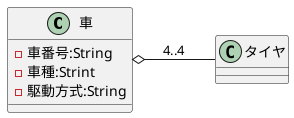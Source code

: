 @startuml   クラス図
left to right direction
class "車" as car{
- 車番号:String
- 車種:Strint
- 駆動方式:String
}
class "タイヤ" as dounatu{

}
car  o-- dounatu:4..4
@enduml